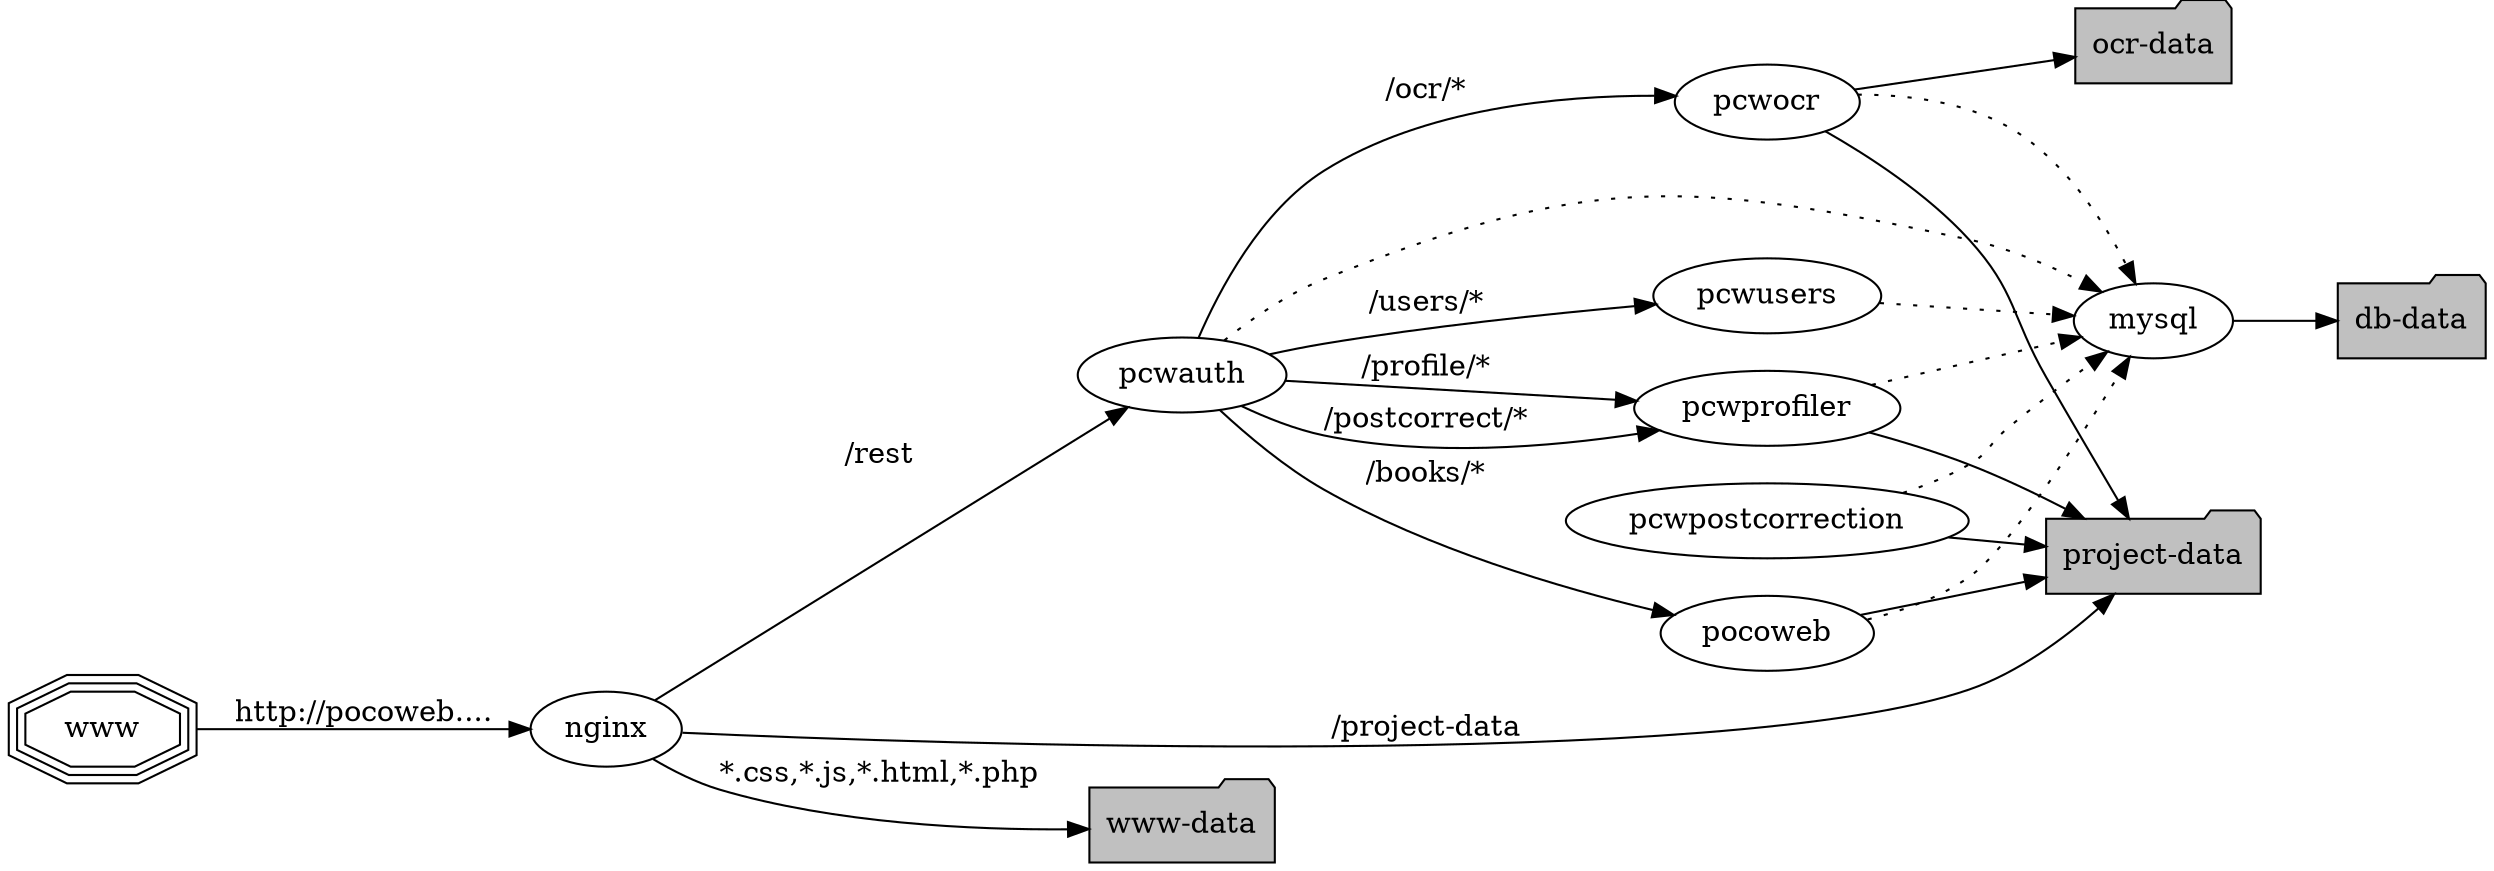 digraph ov {
 rankdir=LR;
 www [shape=tripleoctagon]
 nginx
 pocoweb
 mysql
 pcwauth
 pcwusers
 pcwprofiler
 pcwpostcorrection
 pcwocr
 wwwd [label="www-data" shape=folder fillcolor=gray style=filled]
 projectd [label="project-data" shape=folder fillcolor=gray style=filled]
 ocrd [label="ocr-data" shape=folder fillcolor=gray style=filled]
 dbd [label="db-data" shape=folder fillcolor=gray style=filled]

 www -> nginx [label="http://pocoweb...."]
 nginx -> pcwauth [label="/rest"]
 nginx -> projectd [label="/project-data"]
 nginx -> wwwd [label="*.css,*.js,*.html,*.php"]
 pocoweb -> mysql [style=dotted]
 pocoweb -> projectd
 pcwauth -> pocoweb [label="/books/*"]
 pcwauth -> pcwusers [label="/users/*"]
 pcwauth -> pcwocr [label="/ocr/*"]
 pcwauth -> pcwprofiler [label="/profile/*"]
 pcwauth -> pcwprofiler [label="/postcorrect/*"]
 pcwauth -> mysql [style=dotted]
 pcwprofiler -> projectd
 pcwprofiler -> mysql [style=dotted]
 pcwpostcorrection -> projectd
 pcwpostcorrection -> mysql [style=dotted]
 pcwocr -> projectd
 pcwocr -> mysql [style=dotted]
 pcwocr -> ocrd
 pcwusers -> mysql [style=dotted]
 mysql -> dbd
}

